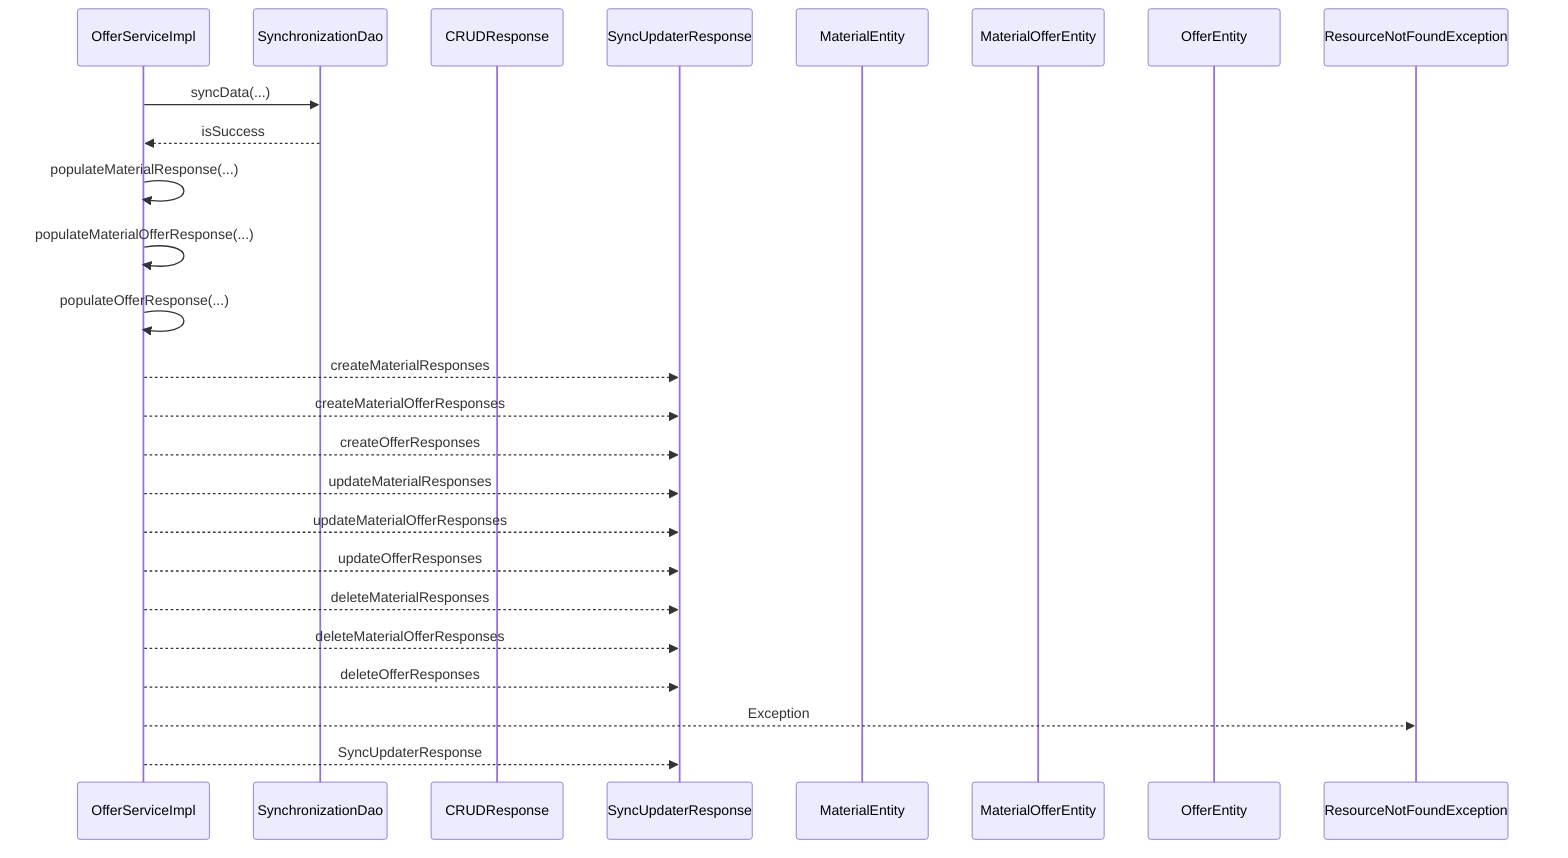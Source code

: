 sequenceDiagram
    participant OfferServiceImpl
    participant SynchronizationDao
    participant CRUDResponse
    participant SyncUpdaterResponse
    participant MaterialEntity
    participant MaterialOfferEntity
    participant OfferEntity
    participant ResourceNotFoundException
    
    OfferServiceImpl->>SynchronizationDao: syncData(...)
    SynchronizationDao-->>OfferServiceImpl: isSuccess
    OfferServiceImpl->>OfferServiceImpl: populateMaterialResponse(...)
    OfferServiceImpl->>OfferServiceImpl: populateMaterialOfferResponse(...)
    OfferServiceImpl->>OfferServiceImpl: populateOfferResponse(...)
    OfferServiceImpl-->>SyncUpdaterResponse: createMaterialResponses
    OfferServiceImpl-->>SyncUpdaterResponse: createMaterialOfferResponses
    OfferServiceImpl-->>SyncUpdaterResponse: createOfferResponses
    OfferServiceImpl-->>SyncUpdaterResponse: updateMaterialResponses
    OfferServiceImpl-->>SyncUpdaterResponse: updateMaterialOfferResponses
    OfferServiceImpl-->>SyncUpdaterResponse: updateOfferResponses
    OfferServiceImpl-->>SyncUpdaterResponse: deleteMaterialResponses
    OfferServiceImpl-->>SyncUpdaterResponse: deleteMaterialOfferResponses
    OfferServiceImpl-->>SyncUpdaterResponse: deleteOfferResponses
    OfferServiceImpl-->>ResourceNotFoundException: Exception
    OfferServiceImpl-->>SyncUpdaterResponse: SyncUpdaterResponse
